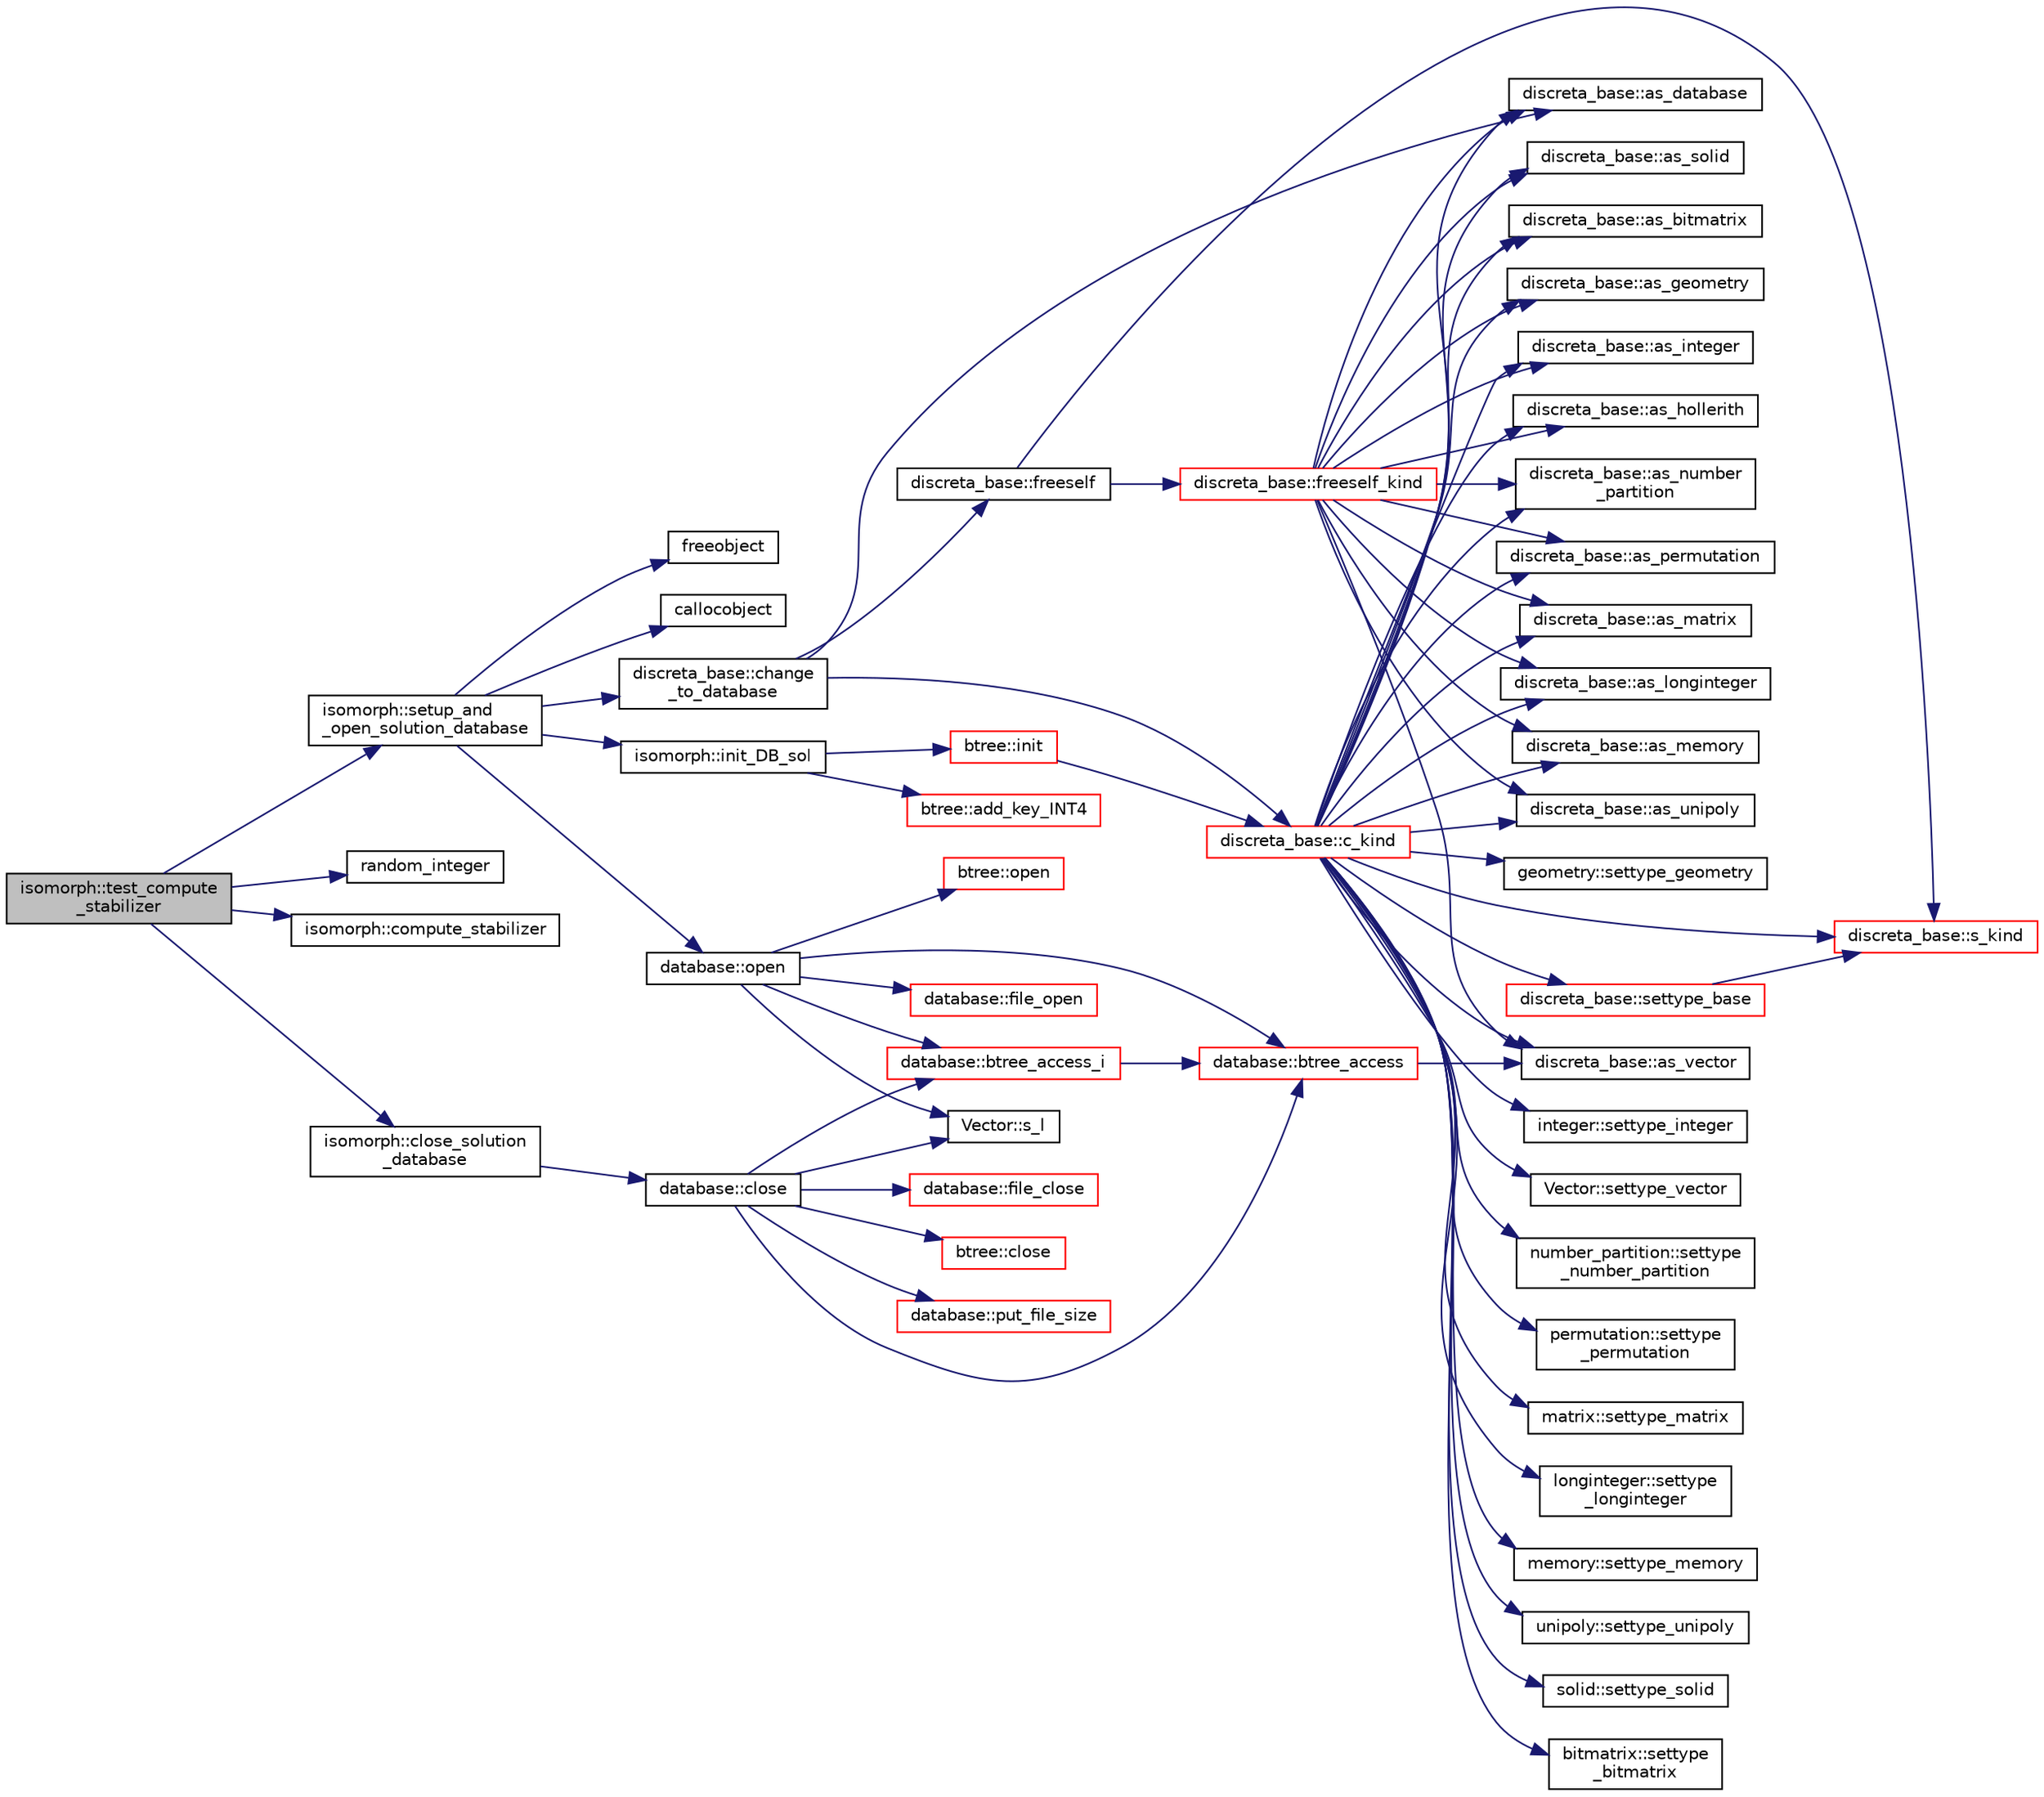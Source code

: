digraph "isomorph::test_compute_stabilizer"
{
  edge [fontname="Helvetica",fontsize="10",labelfontname="Helvetica",labelfontsize="10"];
  node [fontname="Helvetica",fontsize="10",shape=record];
  rankdir="LR";
  Node13197 [label="isomorph::test_compute\l_stabilizer",height=0.2,width=0.4,color="black", fillcolor="grey75", style="filled", fontcolor="black"];
  Node13197 -> Node13198 [color="midnightblue",fontsize="10",style="solid",fontname="Helvetica"];
  Node13198 [label="isomorph::setup_and\l_open_solution_database",height=0.2,width=0.4,color="black", fillcolor="white", style="filled",URL="$d3/d5f/classisomorph.html#a31846d3ae261a9c2dc089fb87710ce5c"];
  Node13198 -> Node13199 [color="midnightblue",fontsize="10",style="solid",fontname="Helvetica"];
  Node13199 [label="freeobject",height=0.2,width=0.4,color="black", fillcolor="white", style="filled",URL="$d9/d60/discreta_8h.html#a3bd8a0c7f8d0451709f6e310536ff2ae"];
  Node13198 -> Node13200 [color="midnightblue",fontsize="10",style="solid",fontname="Helvetica"];
  Node13200 [label="callocobject",height=0.2,width=0.4,color="black", fillcolor="white", style="filled",URL="$d9/d60/discreta_8h.html#a8bbcb8338d159223714097d10e94364d"];
  Node13198 -> Node13201 [color="midnightblue",fontsize="10",style="solid",fontname="Helvetica"];
  Node13201 [label="discreta_base::change\l_to_database",height=0.2,width=0.4,color="black", fillcolor="white", style="filled",URL="$d7/d71/classdiscreta__base.html#a9187fb1e0526e3d327b78bb19475ae40"];
  Node13201 -> Node13202 [color="midnightblue",fontsize="10",style="solid",fontname="Helvetica"];
  Node13202 [label="discreta_base::freeself",height=0.2,width=0.4,color="black", fillcolor="white", style="filled",URL="$d7/d71/classdiscreta__base.html#a9a3c9501a562293b5667c11b9174d6e5"];
  Node13202 -> Node13203 [color="midnightblue",fontsize="10",style="solid",fontname="Helvetica"];
  Node13203 [label="discreta_base::freeself_kind",height=0.2,width=0.4,color="red", fillcolor="white", style="filled",URL="$d7/d71/classdiscreta__base.html#a63a23ada2165b3838fab719ed458cec8"];
  Node13203 -> Node13211 [color="midnightblue",fontsize="10",style="solid",fontname="Helvetica"];
  Node13211 [label="discreta_base::as_integer",height=0.2,width=0.4,color="black", fillcolor="white", style="filled",URL="$d7/d71/classdiscreta__base.html#a00d7691eaf874fd283d942692fe8dd26"];
  Node13203 -> Node13213 [color="midnightblue",fontsize="10",style="solid",fontname="Helvetica"];
  Node13213 [label="discreta_base::as_vector",height=0.2,width=0.4,color="black", fillcolor="white", style="filled",URL="$d7/d71/classdiscreta__base.html#a7bdd6cae39c380b128ee9e17e42cf020"];
  Node13203 -> Node13216 [color="midnightblue",fontsize="10",style="solid",fontname="Helvetica"];
  Node13216 [label="discreta_base::as_number\l_partition",height=0.2,width=0.4,color="black", fillcolor="white", style="filled",URL="$d7/d71/classdiscreta__base.html#a307aa09de0e925d46697707968ffab00"];
  Node13203 -> Node13218 [color="midnightblue",fontsize="10",style="solid",fontname="Helvetica"];
  Node13218 [label="discreta_base::as_permutation",height=0.2,width=0.4,color="black", fillcolor="white", style="filled",URL="$d7/d71/classdiscreta__base.html#aa4e72f36a82984239b12ae831e131098"];
  Node13203 -> Node13220 [color="midnightblue",fontsize="10",style="solid",fontname="Helvetica"];
  Node13220 [label="discreta_base::as_matrix",height=0.2,width=0.4,color="black", fillcolor="white", style="filled",URL="$d7/d71/classdiscreta__base.html#ae4d7f56d917a4707b838fbffde6467ff"];
  Node13203 -> Node13223 [color="midnightblue",fontsize="10",style="solid",fontname="Helvetica"];
  Node13223 [label="discreta_base::as_longinteger",height=0.2,width=0.4,color="black", fillcolor="white", style="filled",URL="$d7/d71/classdiscreta__base.html#a20a094639eb711b10c8694c51937f7cd"];
  Node13203 -> Node13226 [color="midnightblue",fontsize="10",style="solid",fontname="Helvetica"];
  Node13226 [label="discreta_base::as_memory",height=0.2,width=0.4,color="black", fillcolor="white", style="filled",URL="$d7/d71/classdiscreta__base.html#ad94b2d7dce0cd4fa22db57f6e79c4bd2"];
  Node13203 -> Node13228 [color="midnightblue",fontsize="10",style="solid",fontname="Helvetica"];
  Node13228 [label="discreta_base::as_unipoly",height=0.2,width=0.4,color="black", fillcolor="white", style="filled",URL="$d7/d71/classdiscreta__base.html#ad50d8027f039fe5c2478cddb243adc9d"];
  Node13203 -> Node13230 [color="midnightblue",fontsize="10",style="solid",fontname="Helvetica"];
  Node13230 [label="discreta_base::as_solid",height=0.2,width=0.4,color="black", fillcolor="white", style="filled",URL="$d7/d71/classdiscreta__base.html#a1fc5f2b85ec97ab0a69dd64903c970a5"];
  Node13203 -> Node13232 [color="midnightblue",fontsize="10",style="solid",fontname="Helvetica"];
  Node13232 [label="discreta_base::as_bitmatrix",height=0.2,width=0.4,color="black", fillcolor="white", style="filled",URL="$d7/d71/classdiscreta__base.html#a071ad54ea8ef6c9d1d15f532e5a76df6"];
  Node13203 -> Node13234 [color="midnightblue",fontsize="10",style="solid",fontname="Helvetica"];
  Node13234 [label="discreta_base::as_geometry",height=0.2,width=0.4,color="black", fillcolor="white", style="filled",URL="$d7/d71/classdiscreta__base.html#a38fc7b4cdd830703e9d87354b79bc5c8"];
  Node13203 -> Node13236 [color="midnightblue",fontsize="10",style="solid",fontname="Helvetica"];
  Node13236 [label="discreta_base::as_hollerith",height=0.2,width=0.4,color="black", fillcolor="white", style="filled",URL="$d7/d71/classdiscreta__base.html#a3e66f82711f314710107e2f29e589690"];
  Node13203 -> Node13242 [color="midnightblue",fontsize="10",style="solid",fontname="Helvetica"];
  Node13242 [label="discreta_base::as_database",height=0.2,width=0.4,color="black", fillcolor="white", style="filled",URL="$d7/d71/classdiscreta__base.html#ab055d39d58210a2b03ba3d33703b09a9"];
  Node13202 -> Node13205 [color="midnightblue",fontsize="10",style="solid",fontname="Helvetica"];
  Node13205 [label="discreta_base::s_kind",height=0.2,width=0.4,color="red", fillcolor="white", style="filled",URL="$d7/d71/classdiscreta__base.html#a8a830025c74adbbc3362418a7c2ba157"];
  Node13201 -> Node13250 [color="midnightblue",fontsize="10",style="solid",fontname="Helvetica"];
  Node13250 [label="discreta_base::c_kind",height=0.2,width=0.4,color="red", fillcolor="white", style="filled",URL="$d7/d71/classdiscreta__base.html#adc2ff61589c2d083688e7a43f333cb62"];
  Node13250 -> Node13251 [color="midnightblue",fontsize="10",style="solid",fontname="Helvetica"];
  Node13251 [label="discreta_base::settype_base",height=0.2,width=0.4,color="red", fillcolor="white", style="filled",URL="$d7/d71/classdiscreta__base.html#a4f42899a89447d1c3993ea07c38f8ad4"];
  Node13251 -> Node13205 [color="midnightblue",fontsize="10",style="solid",fontname="Helvetica"];
  Node13250 -> Node13211 [color="midnightblue",fontsize="10",style="solid",fontname="Helvetica"];
  Node13250 -> Node13252 [color="midnightblue",fontsize="10",style="solid",fontname="Helvetica"];
  Node13252 [label="integer::settype_integer",height=0.2,width=0.4,color="black", fillcolor="white", style="filled",URL="$d0/de5/classinteger.html#a6265c65ef311229acd513d748faba796"];
  Node13250 -> Node13213 [color="midnightblue",fontsize="10",style="solid",fontname="Helvetica"];
  Node13250 -> Node13253 [color="midnightblue",fontsize="10",style="solid",fontname="Helvetica"];
  Node13253 [label="Vector::settype_vector",height=0.2,width=0.4,color="black", fillcolor="white", style="filled",URL="$d5/db2/class_vector.html#a34e0d00b18c051f23904a8429fa6c8b4"];
  Node13250 -> Node13216 [color="midnightblue",fontsize="10",style="solid",fontname="Helvetica"];
  Node13250 -> Node13254 [color="midnightblue",fontsize="10",style="solid",fontname="Helvetica"];
  Node13254 [label="number_partition::settype\l_number_partition",height=0.2,width=0.4,color="black", fillcolor="white", style="filled",URL="$df/d50/classnumber__partition.html#a3aaec1b557758f643ffc8555bbc358be"];
  Node13250 -> Node13218 [color="midnightblue",fontsize="10",style="solid",fontname="Helvetica"];
  Node13250 -> Node13255 [color="midnightblue",fontsize="10",style="solid",fontname="Helvetica"];
  Node13255 [label="permutation::settype\l_permutation",height=0.2,width=0.4,color="black", fillcolor="white", style="filled",URL="$d0/d08/classpermutation.html#af1eea29f86195cede9562e444664c28c"];
  Node13250 -> Node13220 [color="midnightblue",fontsize="10",style="solid",fontname="Helvetica"];
  Node13250 -> Node13256 [color="midnightblue",fontsize="10",style="solid",fontname="Helvetica"];
  Node13256 [label="matrix::settype_matrix",height=0.2,width=0.4,color="black", fillcolor="white", style="filled",URL="$d1/d8d/classmatrix.html#a1780283a64a789e4084d792683d276bb"];
  Node13250 -> Node13223 [color="midnightblue",fontsize="10",style="solid",fontname="Helvetica"];
  Node13250 -> Node13257 [color="midnightblue",fontsize="10",style="solid",fontname="Helvetica"];
  Node13257 [label="longinteger::settype\l_longinteger",height=0.2,width=0.4,color="black", fillcolor="white", style="filled",URL="$d3/d71/classlonginteger.html#ae5f811ece8df31b9ff114368a18e1dc5"];
  Node13250 -> Node13226 [color="midnightblue",fontsize="10",style="solid",fontname="Helvetica"];
  Node13250 -> Node13258 [color="midnightblue",fontsize="10",style="solid",fontname="Helvetica"];
  Node13258 [label="memory::settype_memory",height=0.2,width=0.4,color="black", fillcolor="white", style="filled",URL="$d8/d99/classmemory.html#a33aae277f9b8fe36b02e9d5da895451b"];
  Node13250 -> Node13228 [color="midnightblue",fontsize="10",style="solid",fontname="Helvetica"];
  Node13250 -> Node13259 [color="midnightblue",fontsize="10",style="solid",fontname="Helvetica"];
  Node13259 [label="unipoly::settype_unipoly",height=0.2,width=0.4,color="black", fillcolor="white", style="filled",URL="$d1/d89/classunipoly.html#a8db854fcc85c5e1150b1f1b1c005c95b"];
  Node13250 -> Node13230 [color="midnightblue",fontsize="10",style="solid",fontname="Helvetica"];
  Node13250 -> Node13260 [color="midnightblue",fontsize="10",style="solid",fontname="Helvetica"];
  Node13260 [label="solid::settype_solid",height=0.2,width=0.4,color="black", fillcolor="white", style="filled",URL="$d8/def/classsolid.html#a775bd4821f75a8aee4ea3d4335ff90e0"];
  Node13250 -> Node13232 [color="midnightblue",fontsize="10",style="solid",fontname="Helvetica"];
  Node13250 -> Node13261 [color="midnightblue",fontsize="10",style="solid",fontname="Helvetica"];
  Node13261 [label="bitmatrix::settype\l_bitmatrix",height=0.2,width=0.4,color="black", fillcolor="white", style="filled",URL="$de/dc8/classbitmatrix.html#acb571d947f9526665ebbdc0ce3e2a973"];
  Node13250 -> Node13234 [color="midnightblue",fontsize="10",style="solid",fontname="Helvetica"];
  Node13250 -> Node13262 [color="midnightblue",fontsize="10",style="solid",fontname="Helvetica"];
  Node13262 [label="geometry::settype_geometry",height=0.2,width=0.4,color="black", fillcolor="white", style="filled",URL="$da/d44/classgeometry.html#ab4a336baba6a3f56f5ffa053a5be5ba7"];
  Node13250 -> Node13236 [color="midnightblue",fontsize="10",style="solid",fontname="Helvetica"];
  Node13250 -> Node13242 [color="midnightblue",fontsize="10",style="solid",fontname="Helvetica"];
  Node13250 -> Node13205 [color="midnightblue",fontsize="10",style="solid",fontname="Helvetica"];
  Node13201 -> Node13242 [color="midnightblue",fontsize="10",style="solid",fontname="Helvetica"];
  Node13198 -> Node13273 [color="midnightblue",fontsize="10",style="solid",fontname="Helvetica"];
  Node13273 [label="isomorph::init_DB_sol",height=0.2,width=0.4,color="black", fillcolor="white", style="filled",URL="$d3/d5f/classisomorph.html#afd8d8a546fa9a7bc6f211b216e291039"];
  Node13273 -> Node13274 [color="midnightblue",fontsize="10",style="solid",fontname="Helvetica"];
  Node13274 [label="btree::init",height=0.2,width=0.4,color="red", fillcolor="white", style="filled",URL="$dd/db0/classbtree.html#a3c88706e9886f1f9bc142b511aeab642"];
  Node13274 -> Node13250 [color="midnightblue",fontsize="10",style="solid",fontname="Helvetica"];
  Node13273 -> Node13296 [color="midnightblue",fontsize="10",style="solid",fontname="Helvetica"];
  Node13296 [label="btree::add_key_INT4",height=0.2,width=0.4,color="red", fillcolor="white", style="filled",URL="$dd/db0/classbtree.html#a4c42710e5f8cb4e3991d591fe2ae6f42"];
  Node13198 -> Node13311 [color="midnightblue",fontsize="10",style="solid",fontname="Helvetica"];
  Node13311 [label="database::open",height=0.2,width=0.4,color="black", fillcolor="white", style="filled",URL="$db/d72/classdatabase.html#a65e8eccf98ecab4d55fb25bacaae6a19"];
  Node13311 -> Node13312 [color="midnightblue",fontsize="10",style="solid",fontname="Helvetica"];
  Node13312 [label="database::file_open",height=0.2,width=0.4,color="red", fillcolor="white", style="filled",URL="$db/d72/classdatabase.html#a33494febd887d058f862ef6001d4a044"];
  Node13311 -> Node13322 [color="midnightblue",fontsize="10",style="solid",fontname="Helvetica"];
  Node13322 [label="database::btree_access",height=0.2,width=0.4,color="red", fillcolor="white", style="filled",URL="$db/d72/classdatabase.html#a30109ba5488b06111439f887fc1ac499"];
  Node13322 -> Node13213 [color="midnightblue",fontsize="10",style="solid",fontname="Helvetica"];
  Node13311 -> Node13307 [color="midnightblue",fontsize="10",style="solid",fontname="Helvetica"];
  Node13307 [label="Vector::s_l",height=0.2,width=0.4,color="black", fillcolor="white", style="filled",URL="$d5/db2/class_vector.html#ad2dc082288f858d22a528832289e0704"];
  Node13311 -> Node13323 [color="midnightblue",fontsize="10",style="solid",fontname="Helvetica"];
  Node13323 [label="database::btree_access_i",height=0.2,width=0.4,color="red", fillcolor="white", style="filled",URL="$db/d72/classdatabase.html#a215047d1b32b8bd54f91a7bdca168eee"];
  Node13323 -> Node13322 [color="midnightblue",fontsize="10",style="solid",fontname="Helvetica"];
  Node13311 -> Node13324 [color="midnightblue",fontsize="10",style="solid",fontname="Helvetica"];
  Node13324 [label="btree::open",height=0.2,width=0.4,color="red", fillcolor="white", style="filled",URL="$dd/db0/classbtree.html#a3e718949f1be6057839463292a60297a"];
  Node13197 -> Node13332 [color="midnightblue",fontsize="10",style="solid",fontname="Helvetica"];
  Node13332 [label="random_integer",height=0.2,width=0.4,color="black", fillcolor="white", style="filled",URL="$d5/db4/io__and__os_8h.html#a509937846575424b1c8863e1bb96a766"];
  Node13197 -> Node13333 [color="midnightblue",fontsize="10",style="solid",fontname="Helvetica"];
  Node13333 [label="isomorph::compute_stabilizer",height=0.2,width=0.4,color="black", fillcolor="white", style="filled",URL="$d3/d5f/classisomorph.html#a572339d59deb788702ad3ede7a64c32f"];
  Node13197 -> Node13334 [color="midnightblue",fontsize="10",style="solid",fontname="Helvetica"];
  Node13334 [label="isomorph::close_solution\l_database",height=0.2,width=0.4,color="black", fillcolor="white", style="filled",URL="$d3/d5f/classisomorph.html#a4219716e51f60288361e06dd0e91810b"];
  Node13334 -> Node13335 [color="midnightblue",fontsize="10",style="solid",fontname="Helvetica"];
  Node13335 [label="database::close",height=0.2,width=0.4,color="black", fillcolor="white", style="filled",URL="$db/d72/classdatabase.html#acdc74d15f711cab1c165989723d45caf"];
  Node13335 -> Node13336 [color="midnightblue",fontsize="10",style="solid",fontname="Helvetica"];
  Node13336 [label="database::put_file_size",height=0.2,width=0.4,color="red", fillcolor="white", style="filled",URL="$db/d72/classdatabase.html#a3490df2b9feac3d2cfab8a5d00033ab4"];
  Node13335 -> Node13338 [color="midnightblue",fontsize="10",style="solid",fontname="Helvetica"];
  Node13338 [label="database::file_close",height=0.2,width=0.4,color="red", fillcolor="white", style="filled",URL="$db/d72/classdatabase.html#a2c40bcffaf69fb166b6ac1bafee50baf"];
  Node13335 -> Node13322 [color="midnightblue",fontsize="10",style="solid",fontname="Helvetica"];
  Node13335 -> Node13307 [color="midnightblue",fontsize="10",style="solid",fontname="Helvetica"];
  Node13335 -> Node13323 [color="midnightblue",fontsize="10",style="solid",fontname="Helvetica"];
  Node13335 -> Node13339 [color="midnightblue",fontsize="10",style="solid",fontname="Helvetica"];
  Node13339 [label="btree::close",height=0.2,width=0.4,color="red", fillcolor="white", style="filled",URL="$dd/db0/classbtree.html#acdd59b8696e09dc1c76356902fb35cbd"];
}
